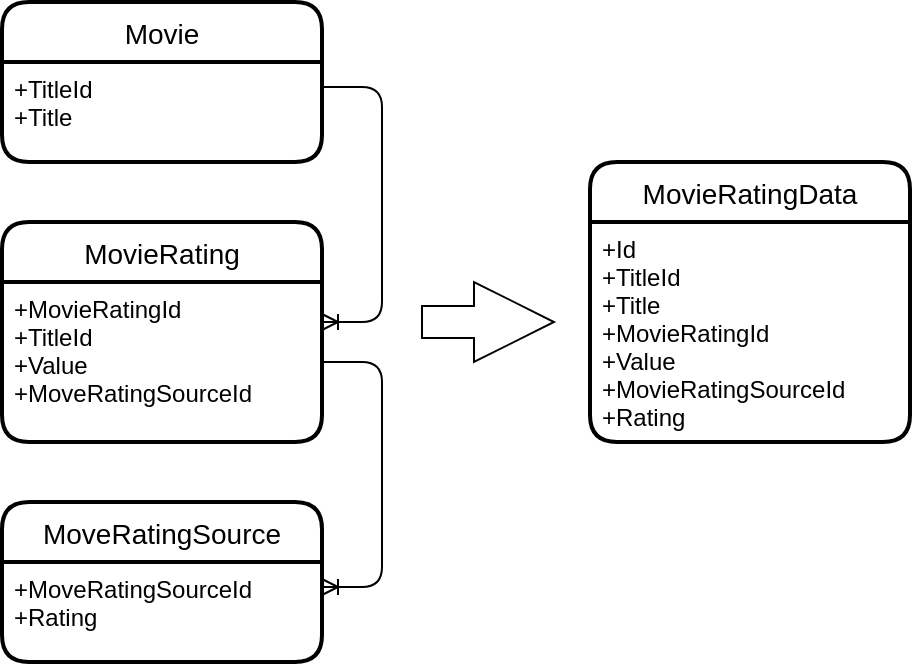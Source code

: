 <mxfile version="14.0.1" type="device"><diagram id="x0fLUNiaowtUsNMurH6E" name="Page-1"><mxGraphModel dx="893" dy="530" grid="1" gridSize="10" guides="1" tooltips="1" connect="1" arrows="1" fold="1" page="1" pageScale="1" pageWidth="827" pageHeight="1169" math="0" shadow="0"><root><mxCell id="0"/><mxCell id="1" parent="0"/><mxCell id="f7cODW8NtYyLUF7K1qAK-20" value="Movie" style="swimlane;childLayout=stackLayout;horizontal=1;startSize=30;horizontalStack=0;rounded=1;fontSize=14;fontStyle=0;strokeWidth=2;resizeParent=0;resizeLast=1;shadow=0;dashed=0;align=center;" vertex="1" parent="1"><mxGeometry x="40" y="40" width="160" height="80" as="geometry"/></mxCell><mxCell id="f7cODW8NtYyLUF7K1qAK-21" value="+TitleId&#10;+Title" style="align=left;strokeColor=none;fillColor=none;spacingLeft=4;fontSize=12;verticalAlign=top;resizable=0;rotatable=0;part=1;" vertex="1" parent="f7cODW8NtYyLUF7K1qAK-20"><mxGeometry y="30" width="160" height="50" as="geometry"/></mxCell><mxCell id="f7cODW8NtYyLUF7K1qAK-24" value="MoveRatingSource" style="swimlane;childLayout=stackLayout;horizontal=1;startSize=30;horizontalStack=0;rounded=1;fontSize=14;fontStyle=0;strokeWidth=2;resizeParent=0;resizeLast=1;shadow=0;dashed=0;align=center;" vertex="1" parent="1"><mxGeometry x="40" y="290" width="160" height="80" as="geometry"/></mxCell><mxCell id="f7cODW8NtYyLUF7K1qAK-25" value="+MoveRatingSourceId&#10;+Rating" style="align=left;strokeColor=none;fillColor=none;spacingLeft=4;fontSize=12;verticalAlign=top;resizable=0;rotatable=0;part=1;" vertex="1" parent="f7cODW8NtYyLUF7K1qAK-24"><mxGeometry y="30" width="160" height="50" as="geometry"/></mxCell><mxCell id="f7cODW8NtYyLUF7K1qAK-26" value="MovieRating" style="swimlane;childLayout=stackLayout;horizontal=1;startSize=30;horizontalStack=0;rounded=1;fontSize=14;fontStyle=0;strokeWidth=2;resizeParent=0;resizeLast=1;shadow=0;dashed=0;align=center;" vertex="1" parent="1"><mxGeometry x="40" y="150" width="160" height="110" as="geometry"/></mxCell><mxCell id="f7cODW8NtYyLUF7K1qAK-27" value="+MovieRatingId&#10;+TitleId&#10;+Value&#10;+MoveRatingSourceId" style="align=left;strokeColor=none;fillColor=none;spacingLeft=4;fontSize=12;verticalAlign=top;resizable=0;rotatable=0;part=1;" vertex="1" parent="f7cODW8NtYyLUF7K1qAK-26"><mxGeometry y="30" width="160" height="80" as="geometry"/></mxCell><mxCell id="f7cODW8NtYyLUF7K1qAK-28" value="MovieRatingData" style="swimlane;childLayout=stackLayout;horizontal=1;startSize=30;horizontalStack=0;rounded=1;fontSize=14;fontStyle=0;strokeWidth=2;resizeParent=0;resizeLast=1;shadow=0;dashed=0;align=center;" vertex="1" parent="1"><mxGeometry x="334" y="120" width="160" height="140" as="geometry"/></mxCell><mxCell id="f7cODW8NtYyLUF7K1qAK-29" value="+Id&#10;+TitleId&#10;+Title&#10;+MovieRatingId&#10;+Value&#10;+MovieRatingSourceId&#10;+Rating" style="align=left;strokeColor=none;fillColor=none;spacingLeft=4;fontSize=12;verticalAlign=top;resizable=0;rotatable=0;part=1;" vertex="1" parent="f7cODW8NtYyLUF7K1qAK-28"><mxGeometry y="30" width="160" height="110" as="geometry"/></mxCell><mxCell id="f7cODW8NtYyLUF7K1qAK-30" value="" style="edgeStyle=entityRelationEdgeStyle;fontSize=12;html=1;endArrow=ERoneToMany;exitX=1;exitY=0.25;exitDx=0;exitDy=0;entryX=1;entryY=0.25;entryDx=0;entryDy=0;" edge="1" parent="1" source="f7cODW8NtYyLUF7K1qAK-21" target="f7cODW8NtYyLUF7K1qAK-27"><mxGeometry width="100" height="100" relative="1" as="geometry"><mxPoint x="360" y="320" as="sourcePoint"/><mxPoint x="460" y="220" as="targetPoint"/></mxGeometry></mxCell><mxCell id="f7cODW8NtYyLUF7K1qAK-31" value="" style="edgeStyle=entityRelationEdgeStyle;fontSize=12;html=1;endArrow=ERoneToMany;exitX=1;exitY=0.5;exitDx=0;exitDy=0;entryX=1;entryY=0.25;entryDx=0;entryDy=0;" edge="1" parent="1" source="f7cODW8NtYyLUF7K1qAK-27" target="f7cODW8NtYyLUF7K1qAK-25"><mxGeometry width="100" height="100" relative="1" as="geometry"><mxPoint x="360" y="320" as="sourcePoint"/><mxPoint x="460" y="220" as="targetPoint"/></mxGeometry></mxCell><mxCell id="f7cODW8NtYyLUF7K1qAK-32" value="" style="html=1;shadow=0;dashed=0;align=center;verticalAlign=middle;shape=mxgraph.arrows2.arrow;dy=0.6;dx=40;notch=0;" vertex="1" parent="1"><mxGeometry x="250" y="180" width="66" height="40" as="geometry"/></mxCell></root></mxGraphModel></diagram></mxfile>